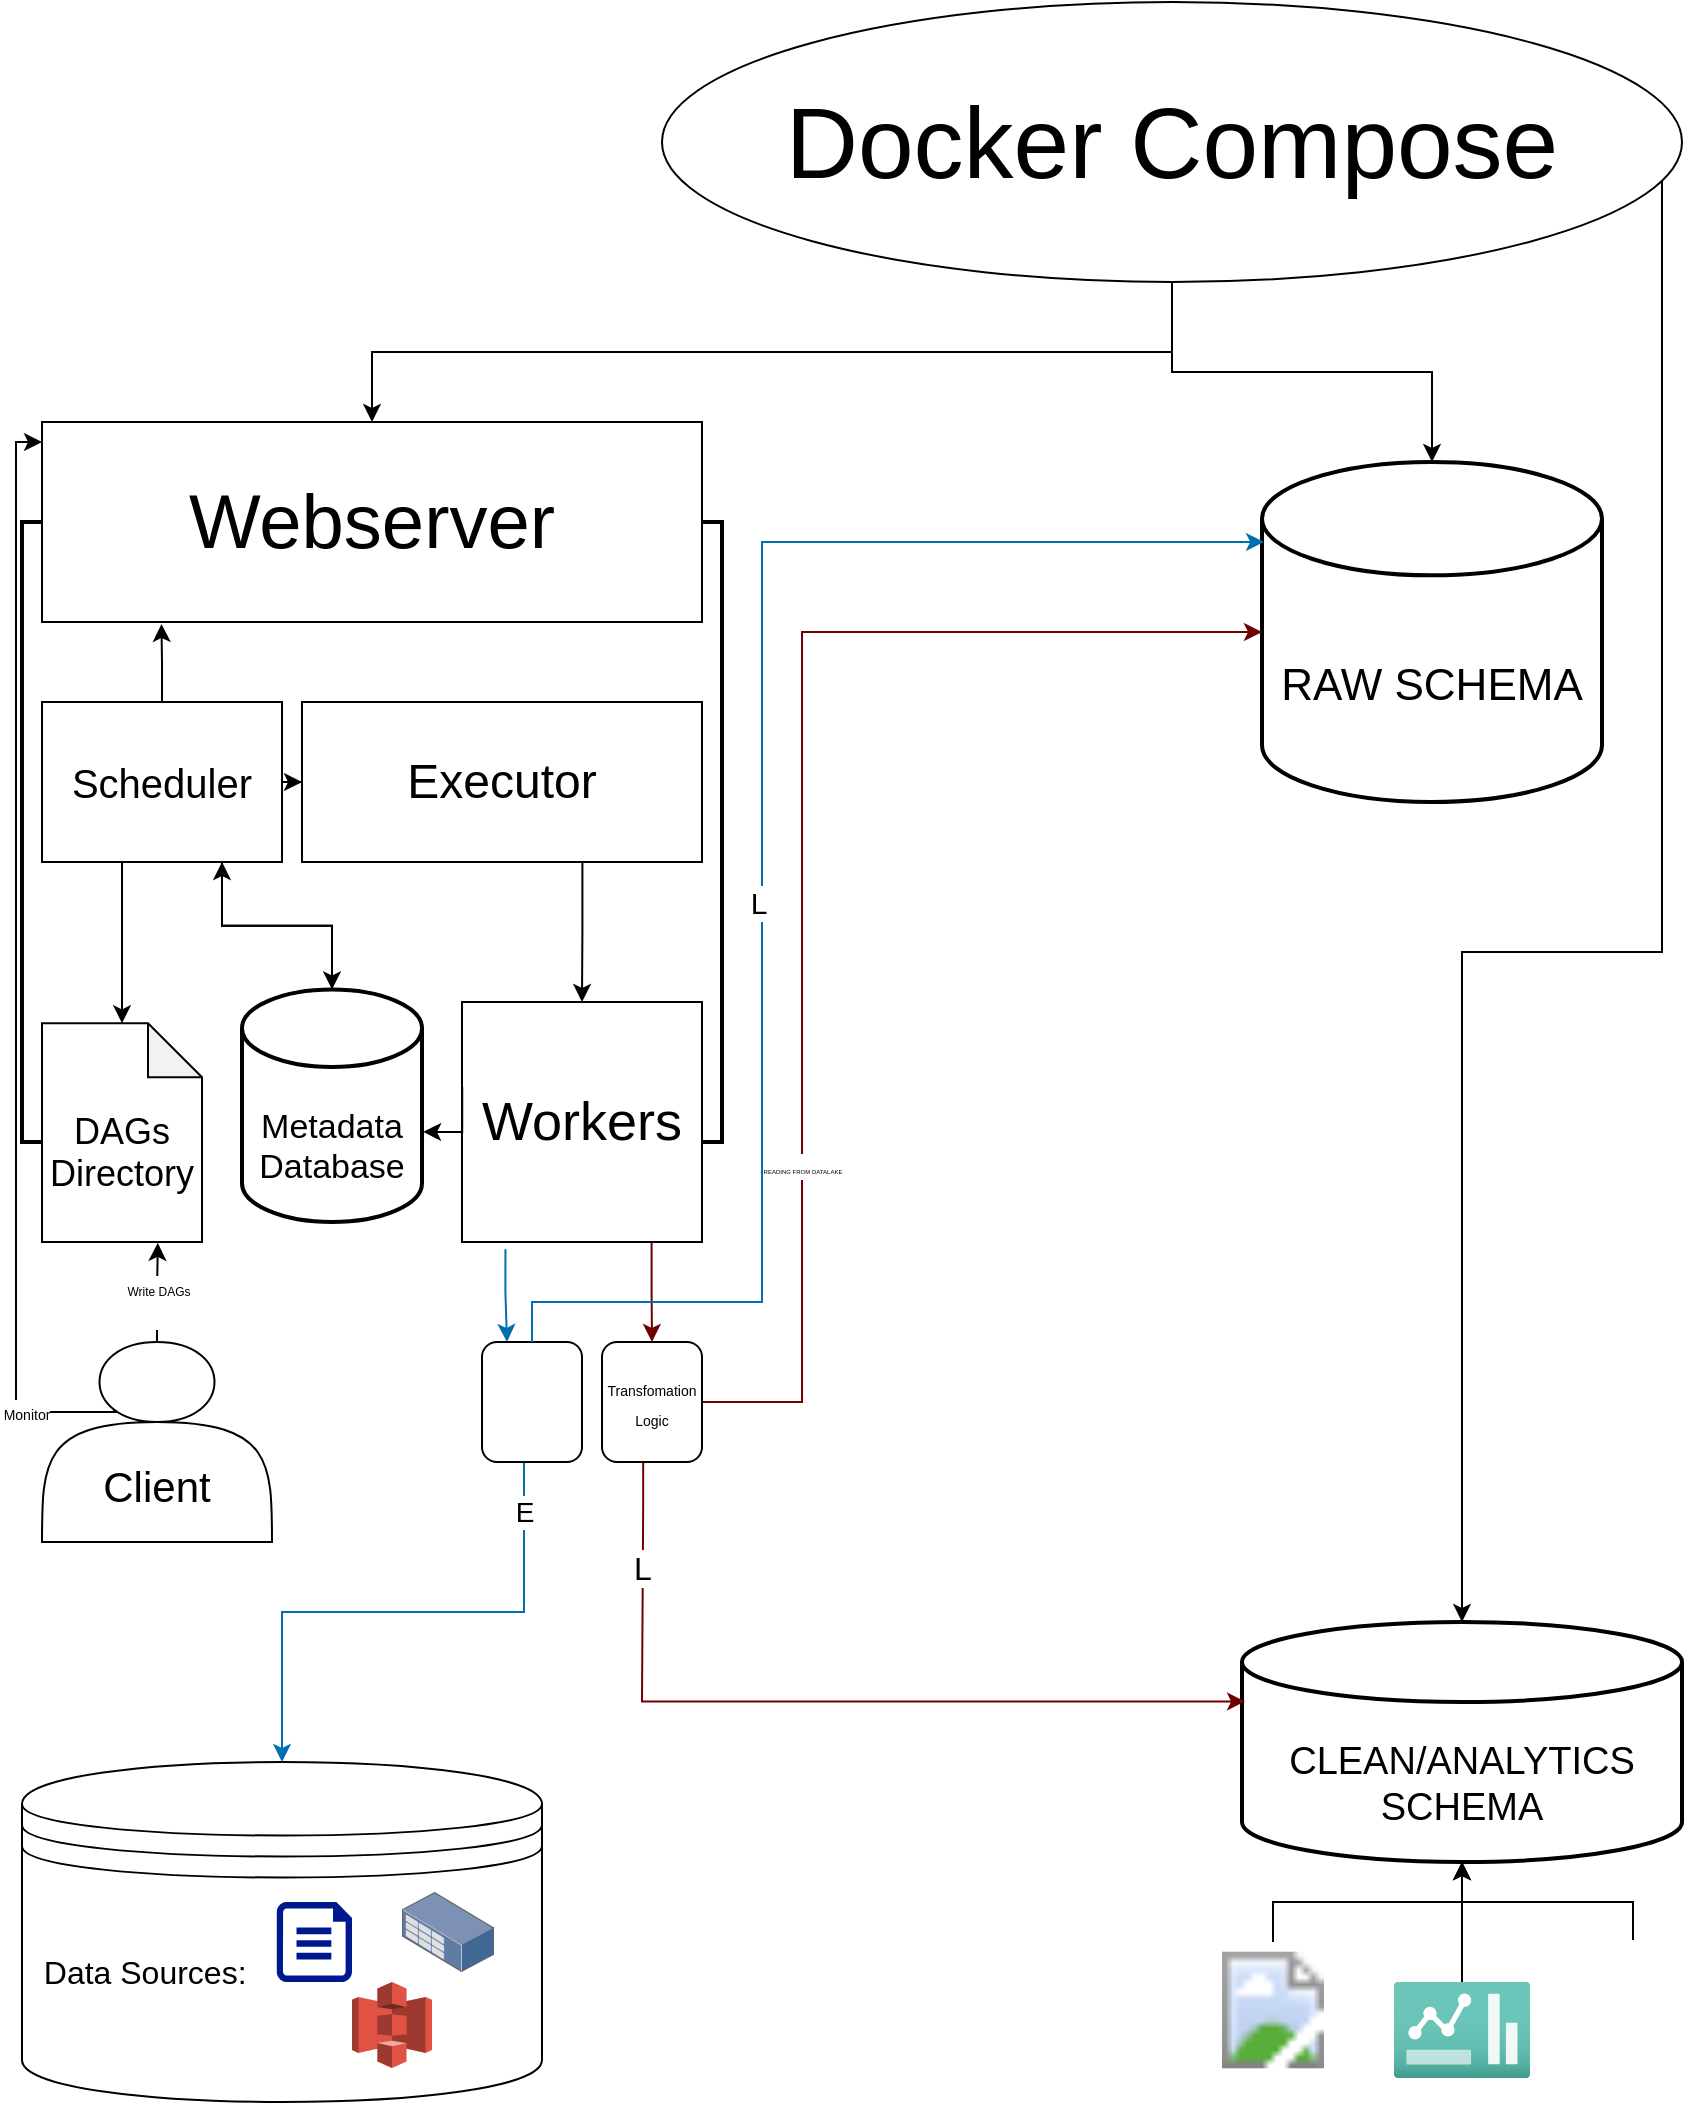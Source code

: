 <mxfile version="28.1.0">
  <diagram name="Page-1" id="SJHGZlBTkPg9d8Xhep9J">
    <mxGraphModel dx="1426" dy="749" grid="1" gridSize="10" guides="1" tooltips="1" connect="1" arrows="1" fold="1" page="1" pageScale="1" pageWidth="850" pageHeight="1100" math="0" shadow="0">
      <root>
        <mxCell id="0" />
        <mxCell id="1" parent="0" />
        <mxCell id="Yj4jz0GoMajrbYBfrh0M-155" style="edgeStyle=orthogonalEdgeStyle;rounded=0;orthogonalLoop=1;jettySize=auto;html=1;" parent="1" source="Yj4jz0GoMajrbYBfrh0M-2" target="Yj4jz0GoMajrbYBfrh0M-4" edge="1">
          <mxGeometry relative="1" as="geometry" />
        </mxCell>
        <mxCell id="Yj4jz0GoMajrbYBfrh0M-156" style="edgeStyle=orthogonalEdgeStyle;rounded=0;orthogonalLoop=1;jettySize=auto;html=1;" parent="1" source="Yj4jz0GoMajrbYBfrh0M-2" target="Yj4jz0GoMajrbYBfrh0M-6" edge="1">
          <mxGeometry relative="1" as="geometry" />
        </mxCell>
        <mxCell id="Yj4jz0GoMajrbYBfrh0M-2" value="&lt;font style=&quot;font-size: 50px;&quot;&gt;Docker Compose&lt;/font&gt;" style="ellipse;whiteSpace=wrap;html=1;" parent="1" vertex="1">
          <mxGeometry x="330" y="30" width="510" height="140" as="geometry" />
        </mxCell>
        <mxCell id="Yj4jz0GoMajrbYBfrh0M-4" value="&lt;h1&gt;&lt;font style=&quot;font-size: 38px; font-weight: normal;&quot;&gt;Webserver&lt;/font&gt;&lt;/h1&gt;" style="rounded=0;whiteSpace=wrap;html=1;" parent="1" vertex="1">
          <mxGeometry x="20" y="240" width="330" height="100" as="geometry" />
        </mxCell>
        <mxCell id="Yj4jz0GoMajrbYBfrh0M-6" value="&lt;div&gt;&lt;font style=&quot;font-size: 22px;&quot;&gt;&lt;br&gt;&lt;/font&gt;&lt;/div&gt;&lt;div&gt;&lt;font style=&quot;font-size: 22px;&quot;&gt;&lt;br&gt;&lt;/font&gt;&lt;/div&gt;&lt;div&gt;&lt;font style=&quot;font-size: 22px;&quot;&gt;RAW SCHEMA&lt;/font&gt;&lt;/div&gt;" style="strokeWidth=2;html=1;shape=mxgraph.flowchart.database;whiteSpace=wrap;" parent="1" vertex="1">
          <mxGeometry x="630" y="260" width="170" height="170" as="geometry" />
        </mxCell>
        <mxCell id="Yj4jz0GoMajrbYBfrh0M-80" style="edgeStyle=orthogonalEdgeStyle;rounded=0;orthogonalLoop=1;jettySize=auto;html=1;" parent="1" source="Yj4jz0GoMajrbYBfrh0M-12" target="Yj4jz0GoMajrbYBfrh0M-45" edge="1">
          <mxGeometry relative="1" as="geometry" />
        </mxCell>
        <mxCell id="Yj4jz0GoMajrbYBfrh0M-92" style="edgeStyle=orthogonalEdgeStyle;rounded=0;orthogonalLoop=1;jettySize=auto;html=1;exitX=0.75;exitY=1;exitDx=0;exitDy=0;" parent="1" source="Yj4jz0GoMajrbYBfrh0M-12" target="Yj4jz0GoMajrbYBfrh0M-37" edge="1">
          <mxGeometry relative="1" as="geometry" />
        </mxCell>
        <mxCell id="Yj4jz0GoMajrbYBfrh0M-112" style="edgeStyle=orthogonalEdgeStyle;rounded=0;orthogonalLoop=1;jettySize=auto;html=1;entryX=0.181;entryY=1.01;entryDx=0;entryDy=0;entryPerimeter=0;" parent="1" source="Yj4jz0GoMajrbYBfrh0M-12" target="Yj4jz0GoMajrbYBfrh0M-4" edge="1">
          <mxGeometry relative="1" as="geometry">
            <mxPoint x="79" y="342" as="targetPoint" />
          </mxGeometry>
        </mxCell>
        <mxCell id="Yj4jz0GoMajrbYBfrh0M-123" style="edgeStyle=orthogonalEdgeStyle;rounded=0;orthogonalLoop=1;jettySize=auto;html=1;" parent="1" source="Yj4jz0GoMajrbYBfrh0M-12" target="Yj4jz0GoMajrbYBfrh0M-96" edge="1">
          <mxGeometry relative="1" as="geometry">
            <Array as="points">
              <mxPoint x="60" y="480" />
              <mxPoint x="60" y="480" />
            </Array>
          </mxGeometry>
        </mxCell>
        <mxCell id="Yj4jz0GoMajrbYBfrh0M-12" value="&lt;font style=&quot;font-size: 20px;&quot;&gt;Scheduler&lt;/font&gt;" style="rounded=0;whiteSpace=wrap;html=1;" parent="1" vertex="1">
          <mxGeometry x="20" y="380" width="120" height="80" as="geometry" />
        </mxCell>
        <mxCell id="Yj4jz0GoMajrbYBfrh0M-94" style="edgeStyle=orthogonalEdgeStyle;rounded=0;orthogonalLoop=1;jettySize=auto;html=1;entryX=0.75;entryY=1;entryDx=0;entryDy=0;" parent="1" source="Yj4jz0GoMajrbYBfrh0M-37" target="Yj4jz0GoMajrbYBfrh0M-12" edge="1">
          <mxGeometry relative="1" as="geometry" />
        </mxCell>
        <mxCell id="Yj4jz0GoMajrbYBfrh0M-37" value="&lt;div&gt;&lt;font style=&quot;font-size: 17px;&quot;&gt;&amp;nbsp;&amp;nbsp;&lt;/font&gt;&lt;/div&gt;&lt;div&gt;&lt;font style=&quot;font-size: 17px;&quot;&gt;&lt;br&gt;&lt;/font&gt;&lt;/div&gt;&lt;div&gt;&lt;font style=&quot;font-size: 17px;&quot;&gt;Metadata&lt;/font&gt;&lt;/div&gt;&lt;div&gt;&lt;font style=&quot;font-size: 17px;&quot;&gt;Database&lt;/font&gt;&lt;/div&gt;" style="strokeWidth=2;html=1;shape=mxgraph.flowchart.database;whiteSpace=wrap;align=center;" parent="1" vertex="1">
          <mxGeometry x="120" y="523.75" width="90" height="116.25" as="geometry" />
        </mxCell>
        <mxCell id="Yj4jz0GoMajrbYBfrh0M-113" value="" style="edgeStyle=orthogonalEdgeStyle;rounded=0;orthogonalLoop=1;jettySize=auto;html=1;exitX=0.701;exitY=0.982;exitDx=0;exitDy=0;exitPerimeter=0;" parent="1" source="Yj4jz0GoMajrbYBfrh0M-45" target="Yj4jz0GoMajrbYBfrh0M-104" edge="1">
          <mxGeometry relative="1" as="geometry" />
        </mxCell>
        <mxCell id="Yj4jz0GoMajrbYBfrh0M-45" value="&lt;font style=&quot;font-size: 24px;&quot;&gt;Executor&lt;/font&gt;" style="rounded=0;whiteSpace=wrap;html=1;" parent="1" vertex="1">
          <mxGeometry x="150" y="380" width="200" height="80" as="geometry" />
        </mxCell>
        <mxCell id="Yj4jz0GoMajrbYBfrh0M-89" value="" style="strokeWidth=2;html=1;shape=mxgraph.flowchart.annotation_1;align=left;pointerEvents=1;" parent="1" vertex="1">
          <mxGeometry x="10" y="290" width="10" height="310" as="geometry" />
        </mxCell>
        <mxCell id="Yj4jz0GoMajrbYBfrh0M-96" value="&lt;div&gt;&lt;font style=&quot;font-size: 18px;&quot;&gt;&lt;br&gt;&lt;/font&gt;&lt;/div&gt;&lt;font style=&quot;font-size: 18px;&quot;&gt;DAGs Directory&lt;/font&gt;" style="shape=note;whiteSpace=wrap;html=1;backgroundOutline=1;darkOpacity=0.05;size=27;" parent="1" vertex="1">
          <mxGeometry x="20" y="540.63" width="80" height="109.37" as="geometry" />
        </mxCell>
        <mxCell id="Yj4jz0GoMajrbYBfrh0M-101" value="" style="strokeWidth=2;html=1;shape=mxgraph.flowchart.annotation_1;align=left;pointerEvents=1;rotation=-180;" parent="1" vertex="1">
          <mxGeometry x="350" y="290" width="10" height="310" as="geometry" />
        </mxCell>
        <mxCell id="Yj4jz0GoMajrbYBfrh0M-171" style="edgeStyle=orthogonalEdgeStyle;rounded=0;orthogonalLoop=1;jettySize=auto;html=1;entryX=0.25;entryY=0;entryDx=0;entryDy=0;fillColor=#1ba1e2;strokeColor=#006EAF;exitX=0.181;exitY=1.03;exitDx=0;exitDy=0;exitPerimeter=0;" parent="1" source="Yj4jz0GoMajrbYBfrh0M-104" target="Yj4jz0GoMajrbYBfrh0M-168" edge="1">
          <mxGeometry relative="1" as="geometry" />
        </mxCell>
        <mxCell id="Yj4jz0GoMajrbYBfrh0M-173" style="edgeStyle=orthogonalEdgeStyle;rounded=0;orthogonalLoop=1;jettySize=auto;html=1;entryX=0.5;entryY=0;entryDx=0;entryDy=0;exitX=0.79;exitY=0.997;exitDx=0;exitDy=0;exitPerimeter=0;fillColor=#a20025;strokeColor=#6F0000;" parent="1" source="Yj4jz0GoMajrbYBfrh0M-104" target="Yj4jz0GoMajrbYBfrh0M-169" edge="1">
          <mxGeometry relative="1" as="geometry" />
        </mxCell>
        <mxCell id="Yj4jz0GoMajrbYBfrh0M-104" value="&lt;font style=&quot;font-size: 27px;&quot;&gt;Workers&lt;/font&gt;" style="rounded=0;whiteSpace=wrap;html=1;" parent="1" vertex="1">
          <mxGeometry x="230" y="530" width="120" height="120" as="geometry" />
        </mxCell>
        <mxCell id="Yj4jz0GoMajrbYBfrh0M-109" value="&lt;div&gt;&lt;br&gt;&lt;/div&gt;&lt;div&gt;&lt;br&gt;&lt;/div&gt;&lt;div&gt;&lt;br&gt;&lt;/div&gt;&lt;div&gt;&lt;span style=&quot;font-size: 19px;&quot;&gt;CLEAN/ANALYTICS&lt;/span&gt;&lt;/div&gt;&lt;div&gt;&lt;span style=&quot;font-size: 19px;&quot;&gt;SCHEMA&lt;/span&gt;&lt;/div&gt;" style="strokeWidth=2;html=1;shape=mxgraph.flowchart.database;whiteSpace=wrap;" parent="1" vertex="1">
          <mxGeometry x="620" y="840" width="220" height="120" as="geometry" />
        </mxCell>
        <mxCell id="Yj4jz0GoMajrbYBfrh0M-118" value="" style="edgeStyle=orthogonalEdgeStyle;rounded=0;orthogonalLoop=1;jettySize=auto;html=1;entryX=0.724;entryY=1.004;entryDx=0;entryDy=0;entryPerimeter=0;" parent="1" source="Yj4jz0GoMajrbYBfrh0M-117" target="Yj4jz0GoMajrbYBfrh0M-96" edge="1">
          <mxGeometry relative="1" as="geometry" />
        </mxCell>
        <mxCell id="Yj4jz0GoMajrbYBfrh0M-134" value="&lt;font style=&quot;font-size: 6px;&quot;&gt;Write DAGs&lt;/font&gt;&lt;div&gt;&lt;br&gt;&lt;/div&gt;" style="edgeLabel;html=1;align=center;verticalAlign=middle;resizable=0;points=[];" parent="Yj4jz0GoMajrbYBfrh0M-118" vertex="1" connectable="0">
          <mxGeometry x="0.139" relative="1" as="geometry">
            <mxPoint y="8" as="offset" />
          </mxGeometry>
        </mxCell>
        <mxCell id="Yj4jz0GoMajrbYBfrh0M-119" style="edgeStyle=orthogonalEdgeStyle;rounded=0;orthogonalLoop=1;jettySize=auto;html=1;exitX=0.308;exitY=0.34;exitDx=0;exitDy=0;exitPerimeter=0;" parent="1" source="Yj4jz0GoMajrbYBfrh0M-117" target="Yj4jz0GoMajrbYBfrh0M-4" edge="1">
          <mxGeometry relative="1" as="geometry">
            <mxPoint x="22.5" y="735" as="sourcePoint" />
            <mxPoint x="17.5" y="250" as="targetPoint" />
            <Array as="points">
              <mxPoint x="60" y="735" />
              <mxPoint x="7" y="735" />
              <mxPoint x="7" y="250" />
            </Array>
          </mxGeometry>
        </mxCell>
        <mxCell id="Yj4jz0GoMajrbYBfrh0M-133" value="&lt;font style=&quot;font-size: 7px;&quot;&gt;Monitor&lt;/font&gt;" style="edgeLabel;html=1;align=center;verticalAlign=middle;resizable=0;points=[];" parent="Yj4jz0GoMajrbYBfrh0M-119" vertex="1" connectable="0">
          <mxGeometry x="-0.806" relative="1" as="geometry">
            <mxPoint as="offset" />
          </mxGeometry>
        </mxCell>
        <mxCell id="Yj4jz0GoMajrbYBfrh0M-117" value="&lt;div&gt;&lt;br&gt;&lt;/div&gt;&lt;div&gt;&lt;br&gt;&lt;/div&gt;&lt;div&gt;&lt;br&gt;&lt;/div&gt;&lt;div&gt;&lt;font style=&quot;font-size: 21px;&quot;&gt;Client&lt;/font&gt;&lt;/div&gt;" style="shape=actor;whiteSpace=wrap;html=1;" parent="1" vertex="1">
          <mxGeometry x="20" y="700" width="115" height="100" as="geometry" />
        </mxCell>
        <mxCell id="Yj4jz0GoMajrbYBfrh0M-126" style="edgeStyle=orthogonalEdgeStyle;rounded=0;orthogonalLoop=1;jettySize=auto;html=1;entryX=1.006;entryY=0.612;entryDx=0;entryDy=0;entryPerimeter=0;exitX=0.001;exitY=0.354;exitDx=0;exitDy=0;exitPerimeter=0;" parent="1" source="Yj4jz0GoMajrbYBfrh0M-104" target="Yj4jz0GoMajrbYBfrh0M-37" edge="1">
          <mxGeometry relative="1" as="geometry">
            <Array as="points">
              <mxPoint x="230" y="595" />
              <mxPoint x="219" y="595" />
            </Array>
          </mxGeometry>
        </mxCell>
        <mxCell id="Yj4jz0GoMajrbYBfrh0M-136" value="&lt;font style=&quot;font-size: 16px;&quot;&gt;&amp;nbsp; Data Sources:&lt;/font&gt;&lt;div&gt;&lt;br&gt;&lt;/div&gt;" style="shape=datastore;whiteSpace=wrap;html=1;align=left;" parent="1" vertex="1">
          <mxGeometry x="10" y="910" width="260" height="170" as="geometry" />
        </mxCell>
        <mxCell id="Yj4jz0GoMajrbYBfrh0M-138" value="" style="image;points=[];aspect=fixed;html=1;align=center;shadow=0;dashed=0;image=img/lib/allied_telesis/storage/Datacenter_Server_Rack_Storage_Unit_Small.svg;" parent="1" vertex="1">
          <mxGeometry x="200" y="975" width="46.07" height="40" as="geometry" />
        </mxCell>
        <mxCell id="Yj4jz0GoMajrbYBfrh0M-139" value="" style="outlineConnect=0;dashed=0;verticalLabelPosition=bottom;verticalAlign=top;align=center;html=1;shape=mxgraph.aws3.s3;fillColor=#E05243;gradientColor=none;" parent="1" vertex="1">
          <mxGeometry x="175" y="1020" width="40" height="43" as="geometry" />
        </mxCell>
        <mxCell id="Yj4jz0GoMajrbYBfrh0M-141" value="" style="sketch=0;aspect=fixed;pointerEvents=1;shadow=0;dashed=0;html=1;strokeColor=none;labelPosition=center;verticalLabelPosition=bottom;verticalAlign=top;align=center;fillColor=#00188D;shape=mxgraph.azure.file" parent="1" vertex="1">
          <mxGeometry x="137.4" y="980" width="37.6" height="40" as="geometry" />
        </mxCell>
        <mxCell id="Yj4jz0GoMajrbYBfrh0M-153" style="edgeStyle=orthogonalEdgeStyle;rounded=0;orthogonalLoop=1;jettySize=auto;html=1;shape=filledEdge;endArrow=classic;endFill=1;fillColor=#1ba1e2;strokeColor=#006EAF;exitX=0.42;exitY=1;exitDx=0;exitDy=0;exitPerimeter=0;" parent="1" source="Yj4jz0GoMajrbYBfrh0M-168" target="Yj4jz0GoMajrbYBfrh0M-136" edge="1">
          <mxGeometry relative="1" as="geometry">
            <mxPoint x="250" y="781" as="sourcePoint" />
          </mxGeometry>
        </mxCell>
        <mxCell id="Yj4jz0GoMajrbYBfrh0M-158" value="&lt;div&gt;&lt;font style=&quot;font-size: 14px;&quot;&gt;E&lt;/font&gt;&lt;/div&gt;" style="edgeLabel;html=1;align=center;verticalAlign=middle;resizable=0;points=[];" parent="Yj4jz0GoMajrbYBfrh0M-153" vertex="1" connectable="0">
          <mxGeometry x="-0.821" relative="1" as="geometry">
            <mxPoint as="offset" />
          </mxGeometry>
        </mxCell>
        <mxCell id="Yj4jz0GoMajrbYBfrh0M-157" style="edgeStyle=orthogonalEdgeStyle;rounded=0;orthogonalLoop=1;jettySize=auto;html=1;entryX=0.5;entryY=0;entryDx=0;entryDy=0;entryPerimeter=0;" parent="1" source="Yj4jz0GoMajrbYBfrh0M-2" target="Yj4jz0GoMajrbYBfrh0M-109" edge="1">
          <mxGeometry relative="1" as="geometry">
            <Array as="points">
              <mxPoint x="830" y="505" />
              <mxPoint x="730" y="505" />
            </Array>
          </mxGeometry>
        </mxCell>
        <mxCell id="Yj4jz0GoMajrbYBfrh0M-160" style="edgeStyle=orthogonalEdgeStyle;rounded=0;orthogonalLoop=1;jettySize=auto;html=1;entryX=0;entryY=0.5;entryDx=0;entryDy=0;entryPerimeter=0;fillColor=#a20025;strokeColor=#6F0000;exitX=1;exitY=0.5;exitDx=0;exitDy=0;" parent="1" source="Yj4jz0GoMajrbYBfrh0M-169" target="Yj4jz0GoMajrbYBfrh0M-6" edge="1">
          <mxGeometry relative="1" as="geometry">
            <mxPoint x="360" y="750" as="sourcePoint" />
            <Array as="points">
              <mxPoint x="400" y="730" />
              <mxPoint x="400" y="345" />
            </Array>
          </mxGeometry>
        </mxCell>
        <mxCell id="Yj4jz0GoMajrbYBfrh0M-161" value="&lt;font style=&quot;font-size: 3px;&quot;&gt;READING FROM DATALAKE&lt;/font&gt;" style="edgeLabel;html=1;align=center;verticalAlign=middle;resizable=0;points=[];" parent="Yj4jz0GoMajrbYBfrh0M-160" vertex="1" connectable="0">
          <mxGeometry x="-0.493" relative="1" as="geometry">
            <mxPoint as="offset" />
          </mxGeometry>
        </mxCell>
        <mxCell id="Yj4jz0GoMajrbYBfrh0M-162" style="edgeStyle=orthogonalEdgeStyle;rounded=0;orthogonalLoop=1;jettySize=auto;html=1;fillColor=#a20025;strokeColor=#6F0000;entryX=0.007;entryY=0.331;entryDx=0;entryDy=0;entryPerimeter=0;endArrow=classic;endFill=1;exitX=0.412;exitY=0.98;exitDx=0;exitDy=0;exitPerimeter=0;" parent="1" source="Yj4jz0GoMajrbYBfrh0M-169" target="Yj4jz0GoMajrbYBfrh0M-109" edge="1">
          <mxGeometry relative="1" as="geometry">
            <mxPoint x="317" y="780" as="sourcePoint" />
            <mxPoint x="600" y="880" as="targetPoint" />
            <Array as="points">
              <mxPoint x="321" y="780" />
              <mxPoint x="320" y="780" />
              <mxPoint x="320" y="880" />
            </Array>
          </mxGeometry>
        </mxCell>
        <mxCell id="Yj4jz0GoMajrbYBfrh0M-175" value="&lt;font style=&quot;font-size: 16px;&quot;&gt;L&lt;/font&gt;" style="edgeLabel;html=1;align=center;verticalAlign=middle;resizable=0;points=[];" parent="Yj4jz0GoMajrbYBfrh0M-162" vertex="1" connectable="0">
          <mxGeometry x="-0.743" relative="1" as="geometry">
            <mxPoint as="offset" />
          </mxGeometry>
        </mxCell>
        <mxCell id="Yj4jz0GoMajrbYBfrh0M-168" value="" style="rounded=1;whiteSpace=wrap;html=1;" parent="1" vertex="1">
          <mxGeometry x="240" y="700" width="50" height="60" as="geometry" />
        </mxCell>
        <mxCell id="Yj4jz0GoMajrbYBfrh0M-169" value="&lt;font style=&quot;font-size: 7px;&quot;&gt;Transfomation&lt;/font&gt;&lt;div&gt;&lt;span style=&quot;font-size: 7px;&quot;&gt;Logic&lt;/span&gt;&lt;/div&gt;" style="rounded=1;whiteSpace=wrap;html=1;" parent="1" vertex="1">
          <mxGeometry x="300" y="700" width="50" height="60" as="geometry" />
        </mxCell>
        <mxCell id="Yj4jz0GoMajrbYBfrh0M-170" style="edgeStyle=orthogonalEdgeStyle;rounded=0;orthogonalLoop=1;jettySize=auto;html=1;entryX=0.006;entryY=0.235;entryDx=0;entryDy=0;entryPerimeter=0;fillColor=#1ba1e2;strokeColor=#006EAF;" parent="1" source="Yj4jz0GoMajrbYBfrh0M-168" target="Yj4jz0GoMajrbYBfrh0M-6" edge="1">
          <mxGeometry relative="1" as="geometry">
            <Array as="points">
              <mxPoint x="265" y="680" />
              <mxPoint x="380" y="680" />
              <mxPoint x="380" y="300" />
            </Array>
          </mxGeometry>
        </mxCell>
        <mxCell id="Yj4jz0GoMajrbYBfrh0M-174" value="&lt;font style=&quot;font-size: 15px;&quot;&gt;L&lt;/font&gt;" style="edgeLabel;html=1;align=center;verticalAlign=middle;resizable=0;points=[];" parent="Yj4jz0GoMajrbYBfrh0M-170" vertex="1" connectable="0">
          <mxGeometry x="-0.124" y="2" relative="1" as="geometry">
            <mxPoint as="offset" />
          </mxGeometry>
        </mxCell>
        <mxCell id="ZV98KFJwFCzO_prLI4PW-5" style="edgeStyle=orthogonalEdgeStyle;rounded=0;orthogonalLoop=1;jettySize=auto;html=1;" parent="1" source="ZV98KFJwFCzO_prLI4PW-1" target="Yj4jz0GoMajrbYBfrh0M-109" edge="1">
          <mxGeometry relative="1" as="geometry" />
        </mxCell>
        <mxCell id="ZV98KFJwFCzO_prLI4PW-1" value="" style="image;aspect=fixed;html=1;points=[];align=center;fontSize=12;image=img/lib/azure2/power_platform/PowerBI.svg;" parent="1" vertex="1">
          <mxGeometry x="610" y="1000" width="51" height="68" as="geometry" />
        </mxCell>
        <mxCell id="ZV98KFJwFCzO_prLI4PW-3" value="" style="image;aspect=fixed;html=1;points=[];align=center;fontSize=12;image=img/lib/azure2/general/Dashboard2.svg;" parent="1" vertex="1">
          <mxGeometry x="696" y="1020" width="68" height="48" as="geometry" />
        </mxCell>
        <mxCell id="ZV98KFJwFCzO_prLI4PW-4" value="" style="shape=image;html=1;verticalAlign=top;verticalLabelPosition=bottom;labelBackgroundColor=#ffffff;imageAspect=0;aspect=fixed;image=https://icons.diagrams.net/icon-cache1/Unicons_Line_vol_1-2963/brain-1038.svg" parent="1" vertex="1">
          <mxGeometry x="781" y="999" width="69" height="69" as="geometry" />
        </mxCell>
        <mxCell id="ZV98KFJwFCzO_prLI4PW-6" style="edgeStyle=orthogonalEdgeStyle;rounded=0;orthogonalLoop=1;jettySize=auto;html=1;entryX=0.5;entryY=1;entryDx=0;entryDy=0;entryPerimeter=0;" parent="1" source="ZV98KFJwFCzO_prLI4PW-3" target="Yj4jz0GoMajrbYBfrh0M-109" edge="1">
          <mxGeometry relative="1" as="geometry" />
        </mxCell>
        <mxCell id="ZV98KFJwFCzO_prLI4PW-7" style="edgeStyle=orthogonalEdgeStyle;rounded=0;orthogonalLoop=1;jettySize=auto;html=1;entryX=0.5;entryY=1;entryDx=0;entryDy=0;entryPerimeter=0;" parent="1" source="ZV98KFJwFCzO_prLI4PW-4" target="Yj4jz0GoMajrbYBfrh0M-109" edge="1">
          <mxGeometry relative="1" as="geometry">
            <Array as="points">
              <mxPoint x="816" y="980" />
              <mxPoint x="730" y="980" />
            </Array>
          </mxGeometry>
        </mxCell>
      </root>
    </mxGraphModel>
  </diagram>
</mxfile>
